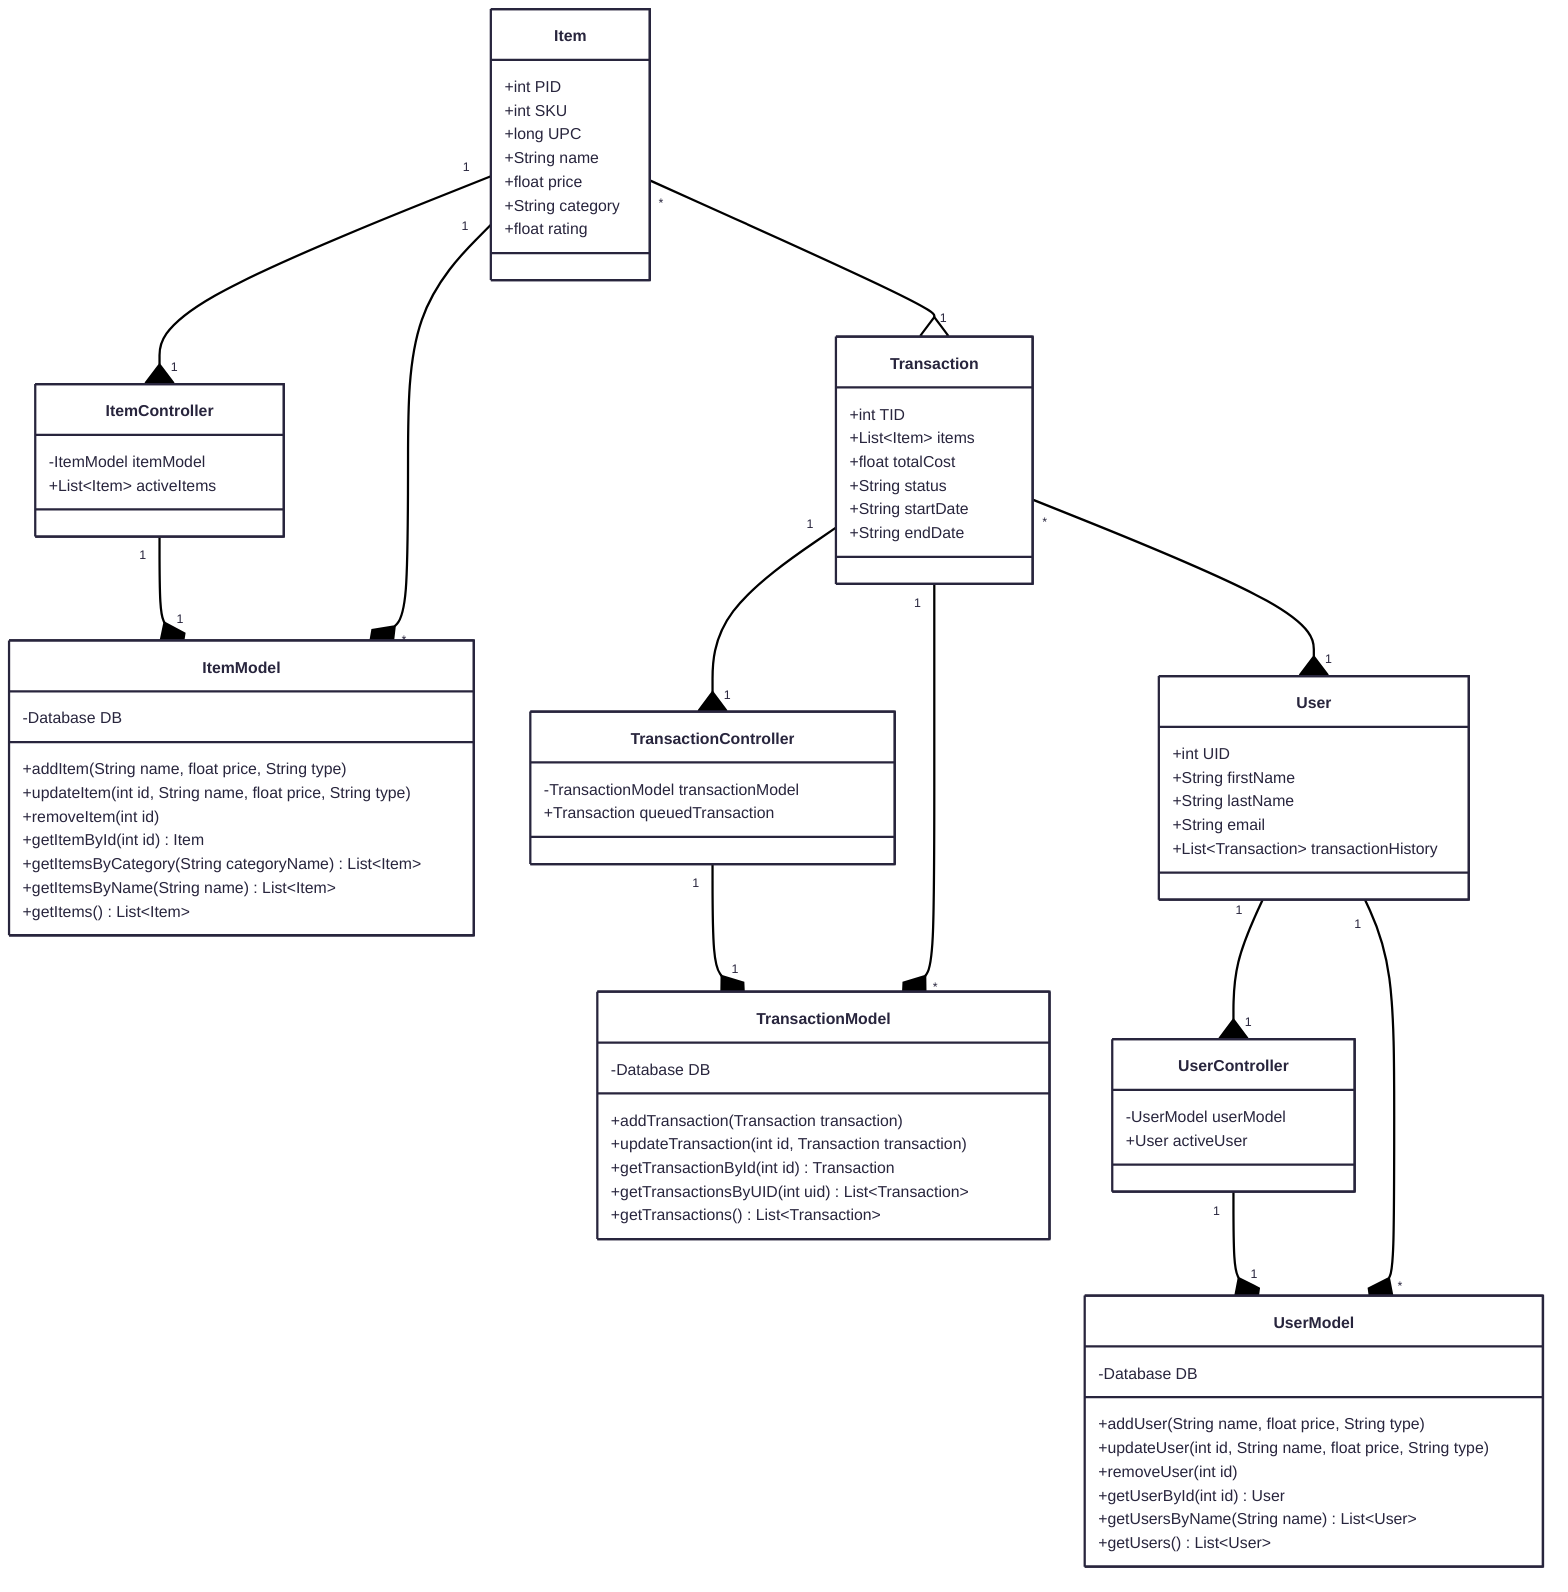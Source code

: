 ---
config:
      theme: redux
---
classDiagram
    User "1" --* "1" UserController
    User "1" --* "*" UserModel
    UserController "1" --* "1" UserModel
    Item "1" --* "1" ItemController
    Item "1" --* "*" ItemModel
    ItemController "1" --* "1" ItemModel
    Item "*" --o "1" Transaction
    Transaction "1" --* "1" TransactionController
    Transaction "1" --* "*" TransactionModel
    TransactionController "1" --* "1" TransactionModel
    Transaction "*" --* "1" User
    class User {
        +int UID
        +String firstName
        +String lastName
        +String email
        +List~Transaction~ transactionHistory
    }
    class UserController {
        -UserModel userModel
        +User activeUser
    }
    class UserModel {
        -Database DB
        +addUser(String name, float price, String type)
        +updateUser(int id, String name, float price, String type)
        +removeUser(int id)
        +getUserById(int id) User
        +getUsersByName(String name) List~User~
        +getUsers() List~User~
    }
    class Item {
        +int PID
        +int SKU
        +long UPC
        +String name
        +float price
        +String category
        +float rating
    }
    class ItemController {
        -ItemModel itemModel
        +List~Item~ activeItems
    }
    class ItemModel {
        -Database DB
        +addItem(String name, float price, String type)
        +updateItem(int id, String name, float price, String type)
        +removeItem(int id)
        +getItemById(int id) Item
        +getItemsByCategory(String categoryName) List~Item~
        +getItemsByName(String name) List~Item~
        +getItems() List~Item~
    }
    class Transaction {
        +int TID
        +List~Item~ items
        +float totalCost
        +String status
        +String startDate
        +String endDate
    }
    class TransactionController {
        -TransactionModel transactionModel
        +Transaction queuedTransaction
    }
    class TransactionModel {
        -Database DB
        +addTransaction(Transaction transaction)
        +updateTransaction(int id, Transaction transaction)
        +getTransactionById(int id) Transaction
        +getTransactionsByUID(int uid) List~Transaction~
        +getTransactions() List~Transaction~
    }